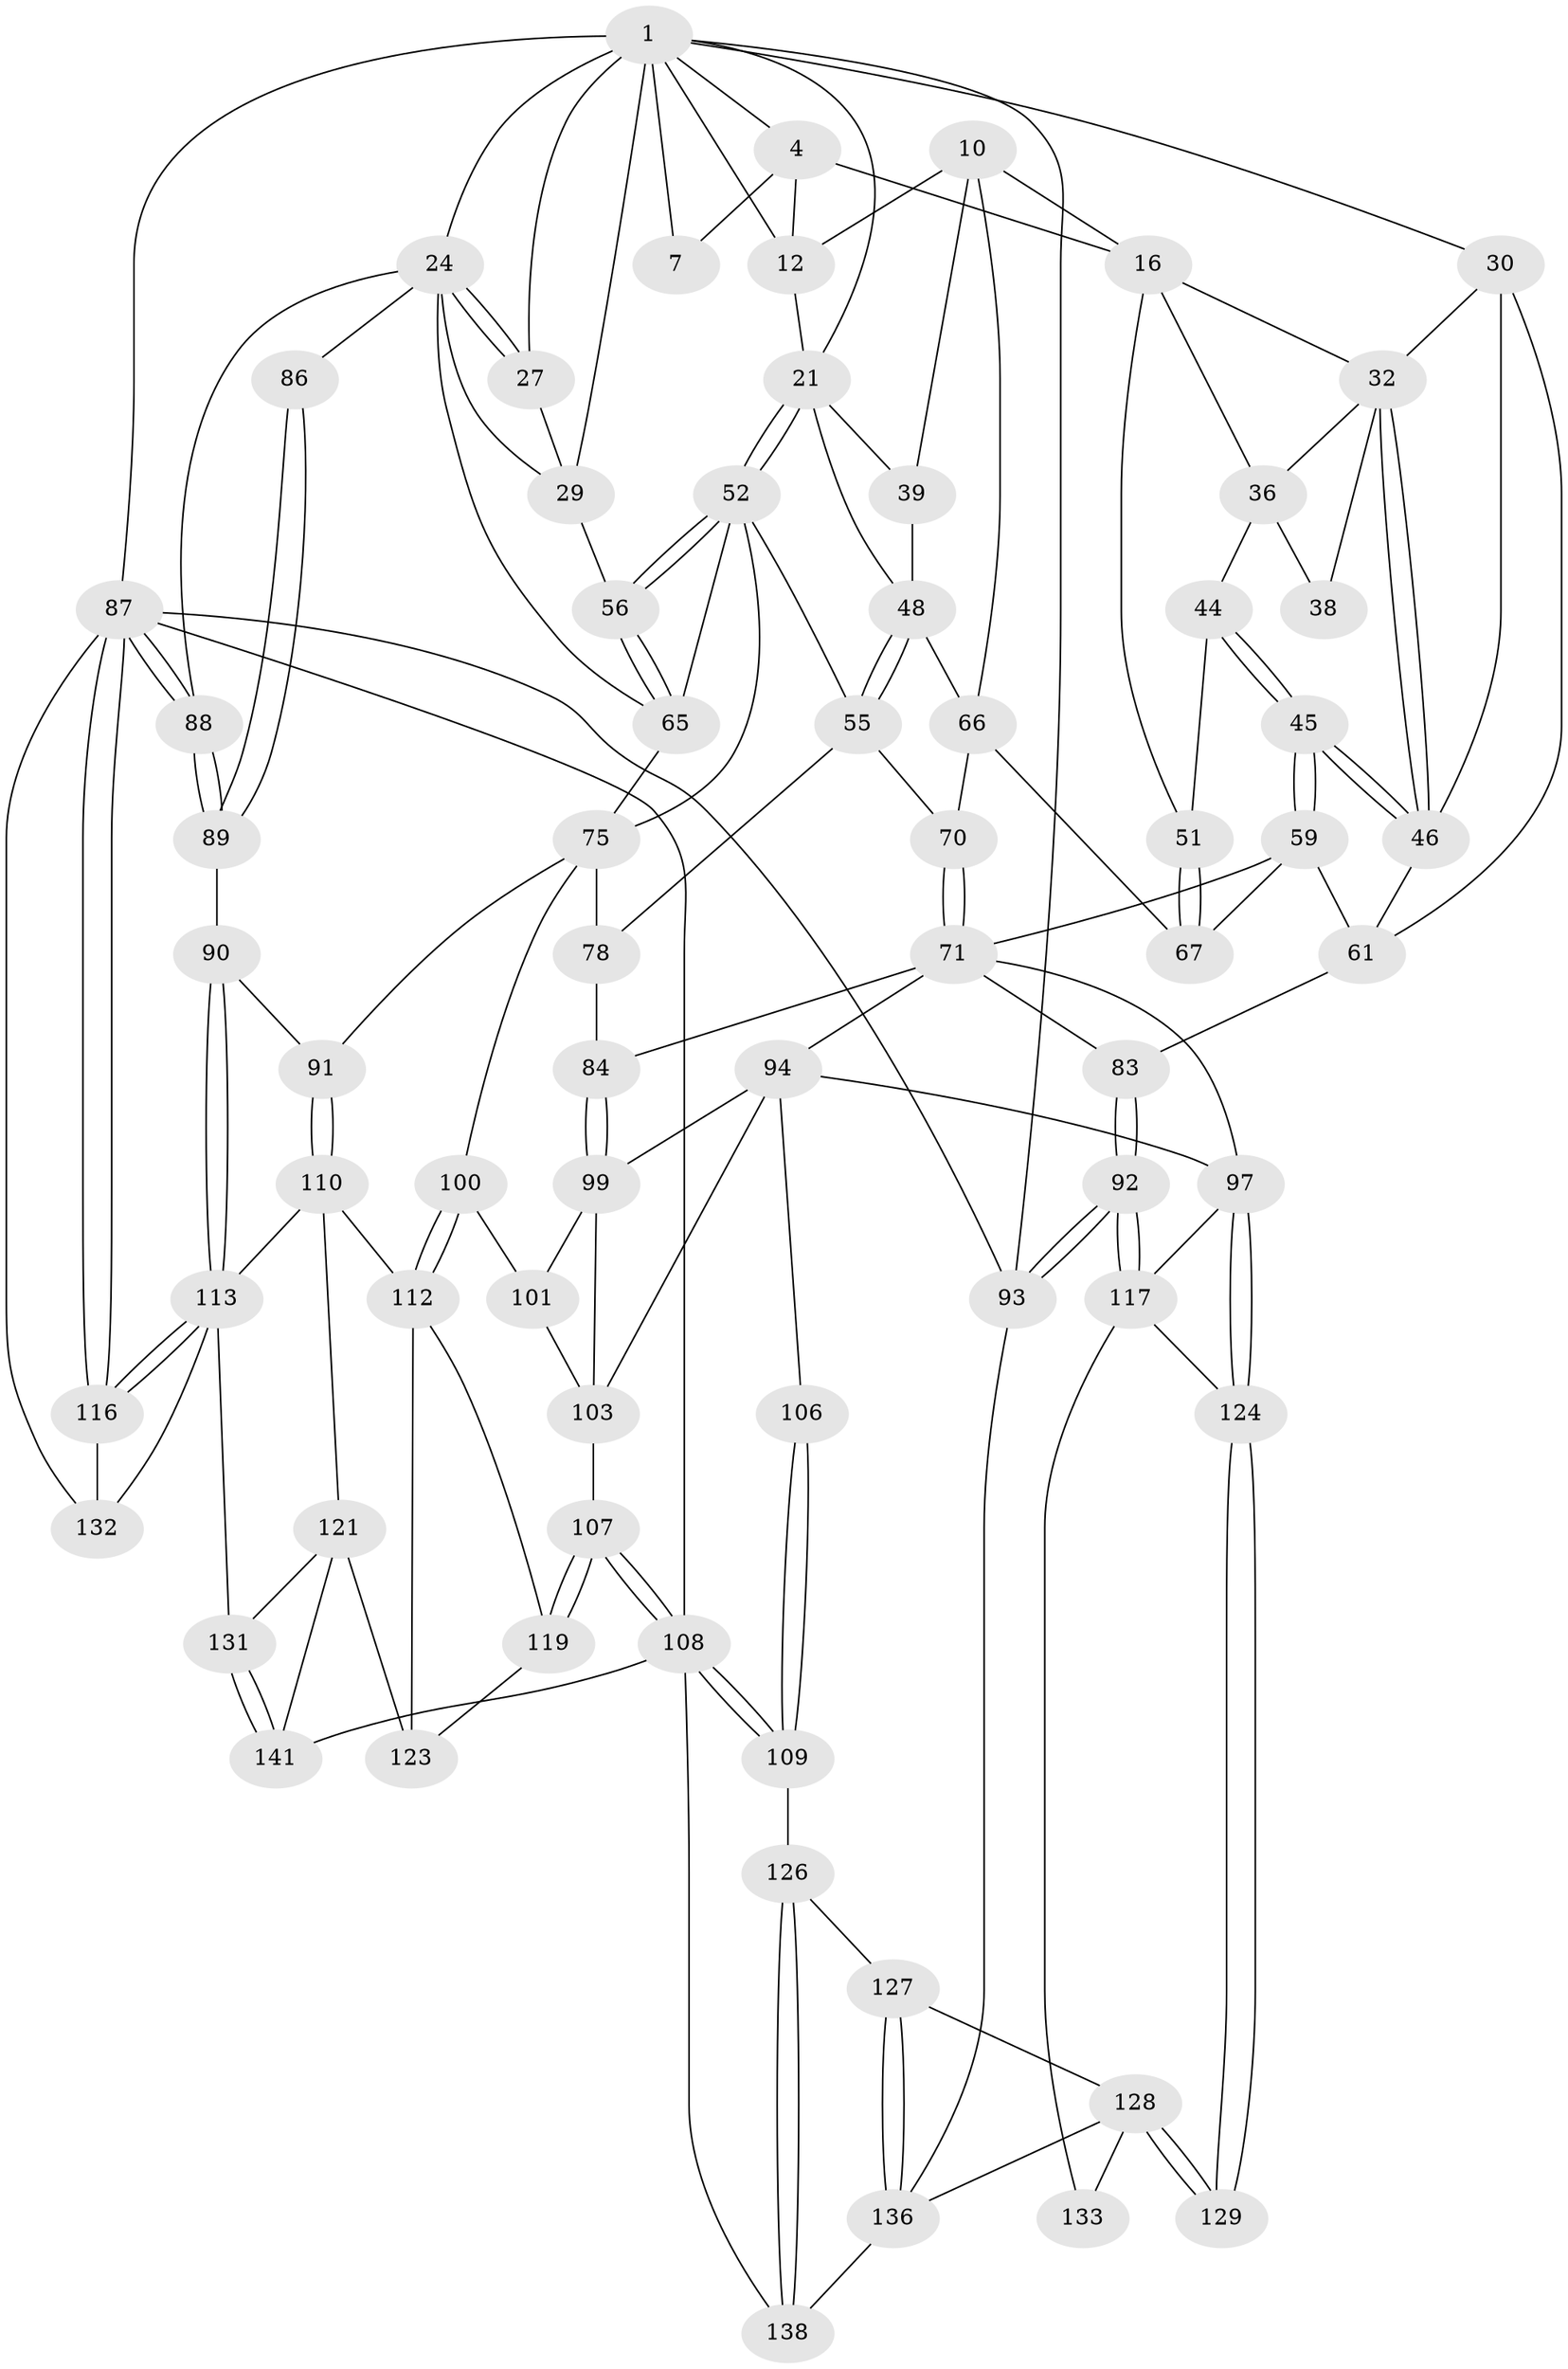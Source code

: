 // original degree distribution, {3: 0.027972027972027972, 6: 0.23776223776223776, 5: 0.5034965034965035, 4: 0.23076923076923078}
// Generated by graph-tools (version 1.1) at 2025/16/03/09/25 04:16:48]
// undirected, 71 vertices, 164 edges
graph export_dot {
graph [start="1"]
  node [color=gray90,style=filled];
  1 [pos="+0.884947486224141+0",super="+2+8"];
  4 [pos="+0.29251495973620023+0",super="+5"];
  7 [pos="+0.8457003032544483+0"];
  10 [pos="+0.49173362311170454+0",super="+11+14"];
  12 [pos="+0.5643037293018534+0.08271343523643689",super="+13"];
  16 [pos="+0.3957110598918377+0.15707858040291792",super="+35+17"];
  21 [pos="+0.6610629293144314+0.1455543392185274",super="+22"];
  24 [pos="+0.9099652130250793+0.0646088390586341",super="+25"];
  27 [pos="+0.8796861120197634+0.10209385333540957",super="+28"];
  29 [pos="+0.7417698956557672+0.13951364472821276",super="+47"];
  30 [pos="+0+0",super="+58+31"];
  32 [pos="+0.13422474594020126+0.09760381929873024",super="+33"];
  36 [pos="+0.26343457528569886+0.1462425719150942",super="+37+43"];
  38 [pos="+0.20038577469518157+0.16395553518363337"];
  39 [pos="+0.46747988842024274+0.2266323389659672"];
  44 [pos="+0.19202697701641472+0.2463219068034731"];
  45 [pos="+0.18392167329846545+0.2526960088805665"];
  46 [pos="+0.12477793439553098+0.2021294166787302",super="+50"];
  48 [pos="+0.5082866656202031+0.2632903162088475",super="+49"];
  51 [pos="+0.2944422909979059+0.23838932862504353"];
  52 [pos="+0.627078201806811+0.25552637830127756",super="+53"];
  55 [pos="+0.5349209692732851+0.2893166040064107",super="+72"];
  56 [pos="+0.8040199411132857+0.30375325098997213"];
  59 [pos="+0.15811166294214174+0.33030684714043085",super="+68+60"];
  61 [pos="+0.06923480272623755+0.31657328831785325",super="+74"];
  65 [pos="+0.8173613966806829+0.3834947149691709",super="+73"];
  66 [pos="+0.3493797430995912+0.3311494583565456",super="+69"];
  67 [pos="+0.3064620652090605+0.3229610858922099"];
  70 [pos="+0.3812991379139947+0.37353337276476006"];
  71 [pos="+0.3078022429216486+0.44798993682776",super="+79"];
  75 [pos="+0.6397372284275052+0.474160896630126",super="+76"];
  78 [pos="+0.4797671161527647+0.5604267865987893"];
  83 [pos="+0+0.5012867544332799"];
  84 [pos="+0.40288821596165303+0.560445041420455"];
  86 [pos="+0.8440394880570968+0.40683953880904233"];
  87 [pos="+1+0.8496754072032559",super="+143"];
  88 [pos="+1+0.5619069117429879"];
  89 [pos="+0.8998980908257933+0.50845713990768"];
  90 [pos="+0.826735010625712+0.6358357459258783"];
  91 [pos="+0.6471983862235998+0.6151802575027162"];
  92 [pos="+0+0.7841001386894823"];
  93 [pos="+0+1"];
  94 [pos="+0.2144284284371236+0.6124490838865925",super="+95"];
  97 [pos="+0.1293825778275039+0.7368350402441897",super="+98"];
  99 [pos="+0.30583122184060074+0.6291773205619231",super="+102"];
  100 [pos="+0.5196911415268821+0.6828456058863444"];
  101 [pos="+0.37472926404137974+0.7584153280996138"];
  103 [pos="+0.2797407083896846+0.7114363642330105",super="+105"];
  106 [pos="+0.21879577834655548+0.7930629755332856"];
  107 [pos="+0.33965783881615+0.8486659832852604"];
  108 [pos="+0.31910988174365024+0.8634707488546188",super="+139"];
  109 [pos="+0.24492687231189017+0.8294295209440724"];
  110 [pos="+0.685388551671479+0.7427453771514344",super="+111"];
  112 [pos="+0.5255233251749214+0.7148207741925863",super="+118"];
  113 [pos="+0.8610505512523877+0.7353326629934157",super="+114"];
  116 [pos="+1+0.8200982896480058"];
  117 [pos="+0+0.7826242720401655",super="+125"];
  119 [pos="+0.3560006458035569+0.8510089619851634"];
  121 [pos="+0.622645438864766+0.8622960596340309",super="+122"];
  123 [pos="+0.5303409821277321+0.8410817106766847",super="+135"];
  124 [pos="+0.12022657553189466+0.758300639685551"];
  126 [pos="+0.16831165000836118+0.8844023790110809"];
  127 [pos="+0.1381121799670174+0.8764416833861499"];
  128 [pos="+0.09502593979335329+0.8396946149899308",super="+134"];
  129 [pos="+0.09331195282765915+0.8357462763390293"];
  131 [pos="+0.7203433520057191+0.8820472471003711"];
  132 [pos="+0.8232018526566942+0.9600031532182107"];
  133 [pos="+0.014694035787468324+0.8452633453248117"];
  136 [pos="+0.056070575434564826+1",super="+137"];
  138 [pos="+0.21296224774768752+1"];
  141 [pos="+0.5528949988670795+1"];
  1 -- 4;
  1 -- 87;
  1 -- 93;
  1 -- 30;
  1 -- 21;
  1 -- 7;
  1 -- 24 [weight=2];
  1 -- 27;
  1 -- 12;
  1 -- 29;
  4 -- 16;
  4 -- 12;
  4 -- 7;
  10 -- 12;
  10 -- 16;
  10 -- 66;
  10 -- 39;
  12 -- 21;
  16 -- 51;
  16 -- 36;
  16 -- 32;
  21 -- 52;
  21 -- 52;
  21 -- 48;
  21 -- 39;
  24 -- 27 [weight=2];
  24 -- 27;
  24 -- 65;
  24 -- 86 [weight=2];
  24 -- 88;
  24 -- 29;
  27 -- 29;
  29 -- 56;
  30 -- 32;
  30 -- 61;
  30 -- 46 [weight=2];
  32 -- 46;
  32 -- 46;
  32 -- 38;
  32 -- 36;
  36 -- 38 [weight=2];
  36 -- 44;
  39 -- 48;
  44 -- 45;
  44 -- 45;
  44 -- 51;
  45 -- 46;
  45 -- 46;
  45 -- 59;
  45 -- 59;
  46 -- 61;
  48 -- 55;
  48 -- 55;
  48 -- 66;
  51 -- 67;
  51 -- 67;
  52 -- 56;
  52 -- 56;
  52 -- 75;
  52 -- 55;
  52 -- 65;
  55 -- 78;
  55 -- 70;
  56 -- 65;
  56 -- 65;
  59 -- 67;
  59 -- 71 [weight=2];
  59 -- 61;
  61 -- 83;
  65 -- 75;
  66 -- 67;
  66 -- 70;
  70 -- 71;
  70 -- 71;
  71 -- 97;
  71 -- 83;
  71 -- 84;
  71 -- 94;
  75 -- 91;
  75 -- 100;
  75 -- 78;
  78 -- 84;
  83 -- 92;
  83 -- 92;
  84 -- 99;
  84 -- 99;
  86 -- 89;
  86 -- 89;
  87 -- 88;
  87 -- 88;
  87 -- 116;
  87 -- 116;
  87 -- 132;
  87 -- 93;
  87 -- 108;
  88 -- 89;
  88 -- 89;
  89 -- 90;
  90 -- 91;
  90 -- 113;
  90 -- 113;
  91 -- 110;
  91 -- 110;
  92 -- 93;
  92 -- 93;
  92 -- 117;
  92 -- 117;
  93 -- 136;
  94 -- 99;
  94 -- 97;
  94 -- 106 [weight=2];
  94 -- 103;
  97 -- 124;
  97 -- 124;
  97 -- 117;
  99 -- 101;
  99 -- 103;
  100 -- 101;
  100 -- 112;
  100 -- 112;
  101 -- 103;
  103 -- 107;
  106 -- 109;
  106 -- 109;
  107 -- 108;
  107 -- 108;
  107 -- 119;
  107 -- 119;
  108 -- 109;
  108 -- 109;
  108 -- 138;
  108 -- 141;
  109 -- 126;
  110 -- 112;
  110 -- 121;
  110 -- 113 [weight=2];
  112 -- 123;
  112 -- 119;
  113 -- 116;
  113 -- 116;
  113 -- 131;
  113 -- 132;
  116 -- 132;
  117 -- 124;
  117 -- 133;
  119 -- 123;
  121 -- 131;
  121 -- 123 [weight=2];
  121 -- 141;
  124 -- 129;
  124 -- 129;
  126 -- 127;
  126 -- 138;
  126 -- 138;
  127 -- 128;
  127 -- 136;
  127 -- 136;
  128 -- 129;
  128 -- 129;
  128 -- 136;
  128 -- 133;
  131 -- 141;
  131 -- 141;
  136 -- 138;
}

